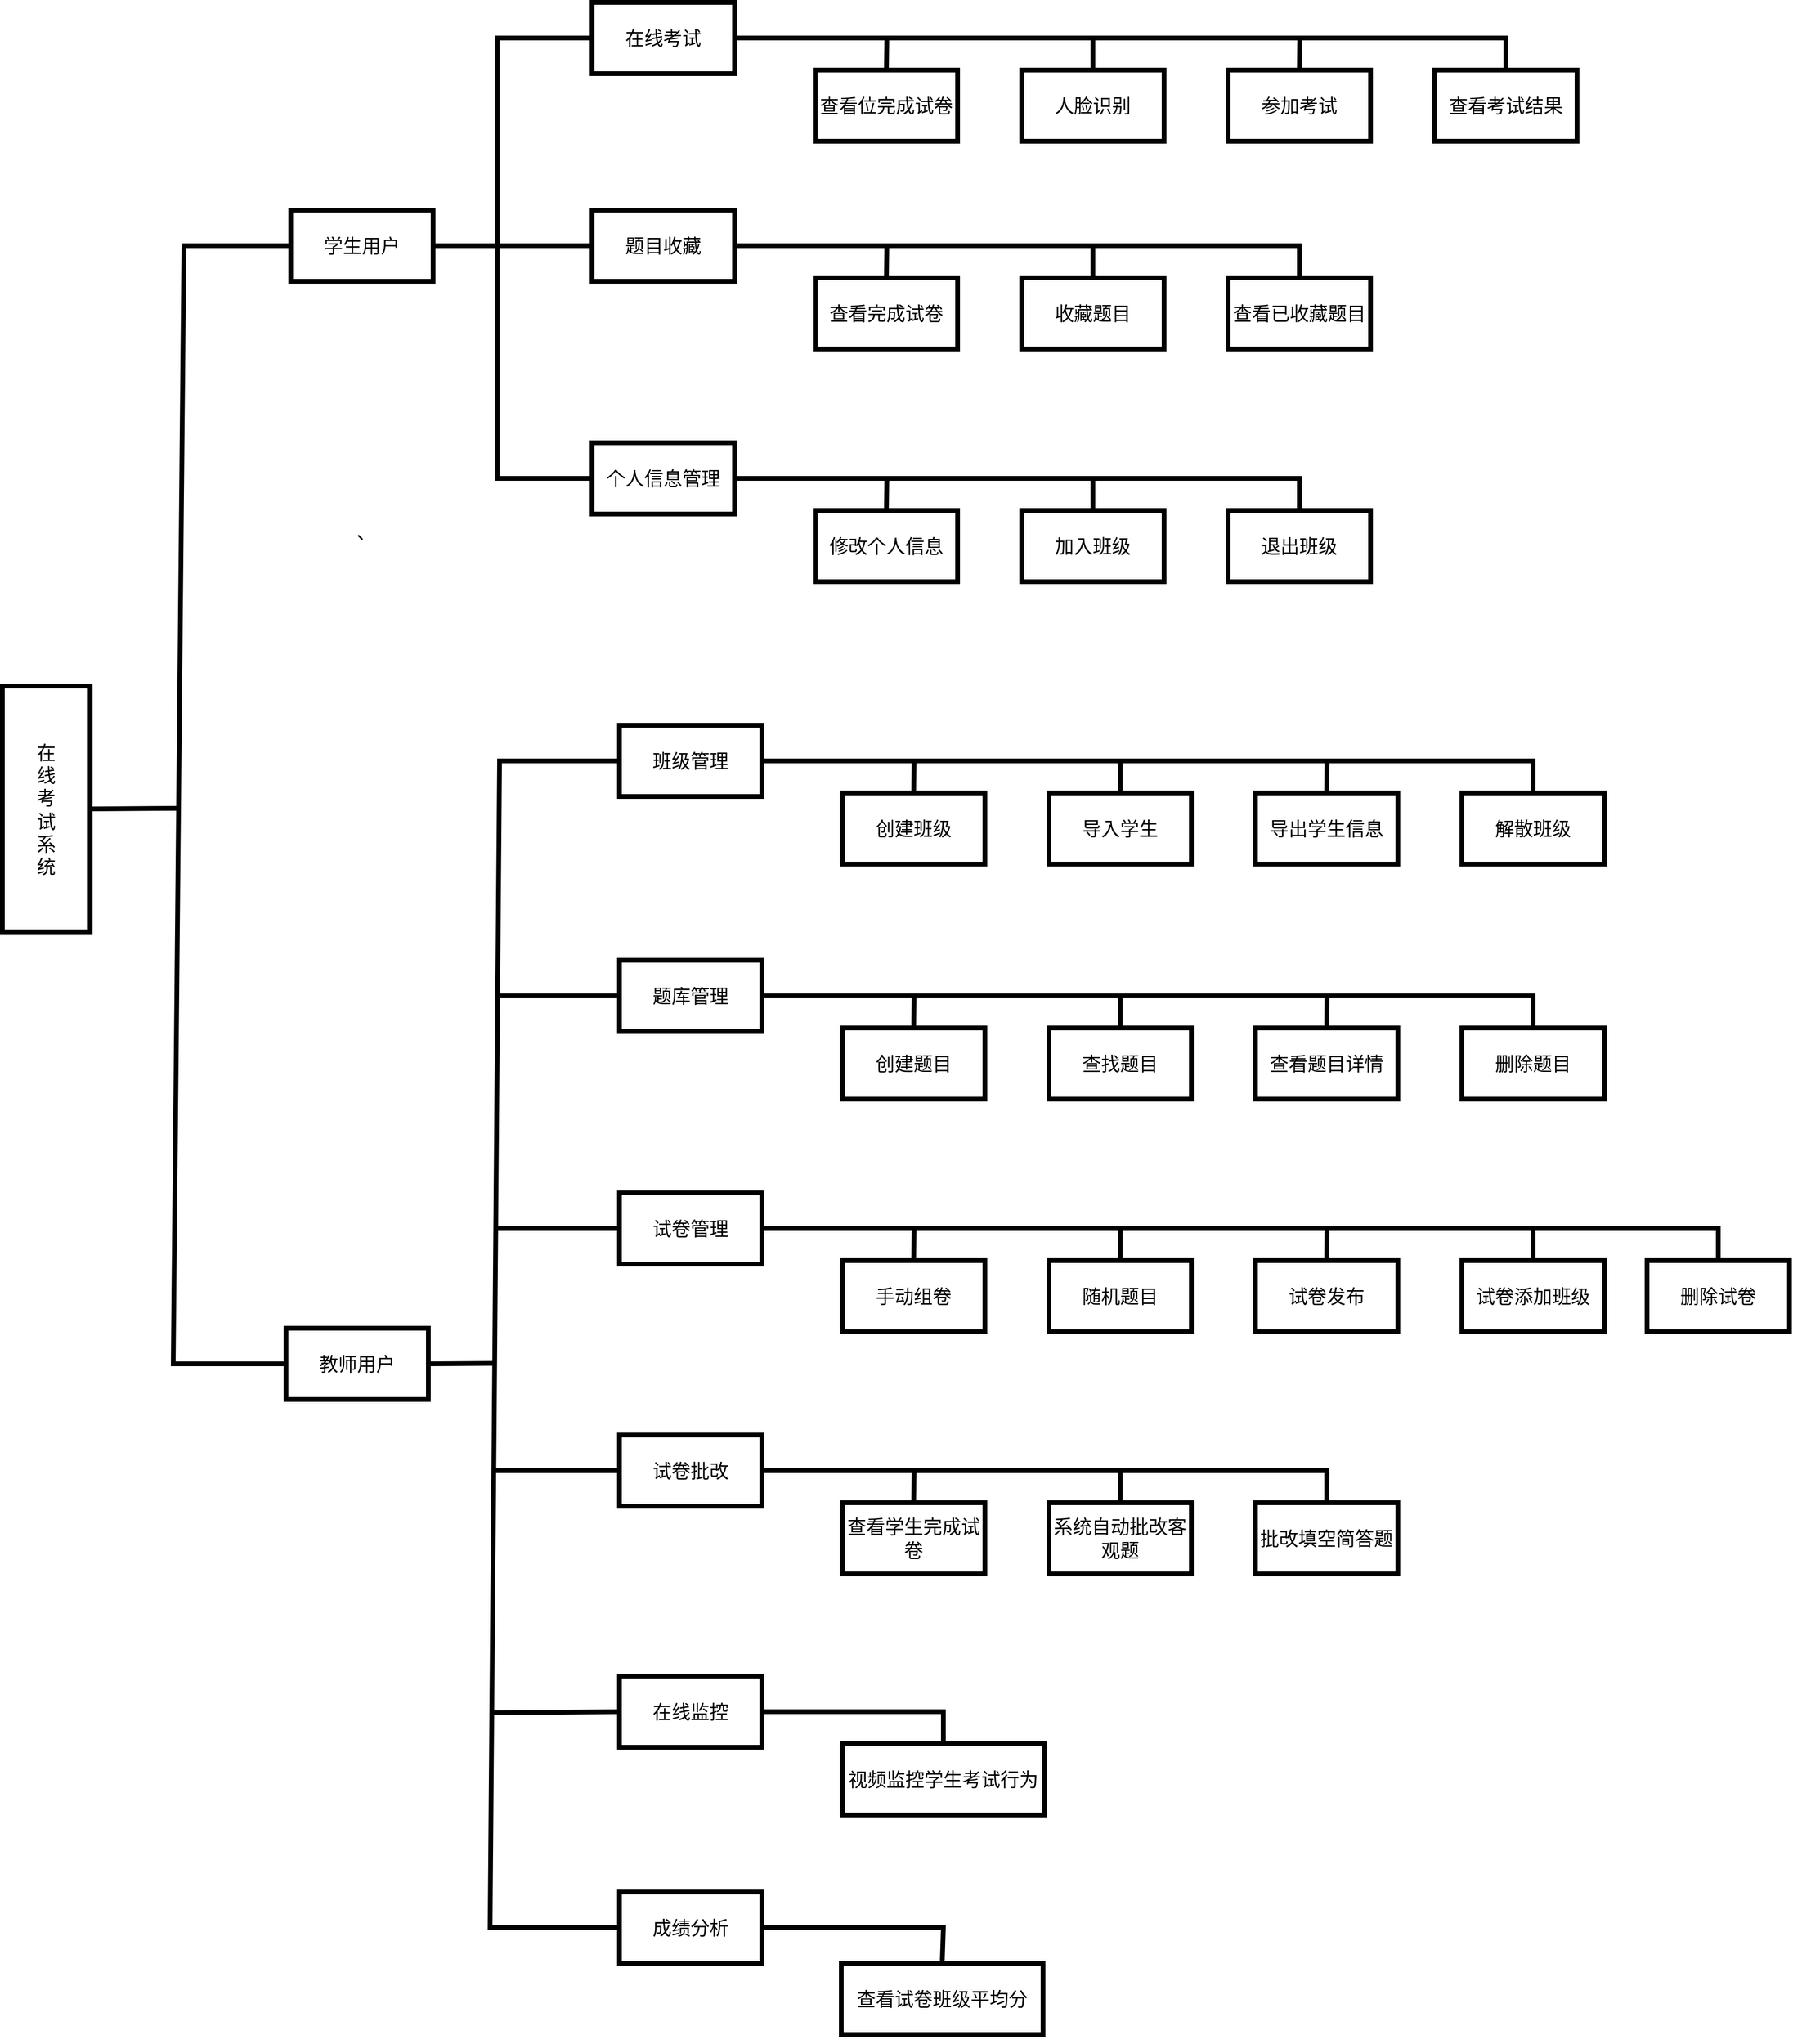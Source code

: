 <mxfile scale="3" border="20">
    <diagram id="CX3G9Xh7dB3GCvSDx5av" name="第 1 页">
        <mxGraphModel dx="3829" dy="2397" grid="0" gridSize="10" guides="1" tooltips="1" connect="1" arrows="1" fold="1" page="1" pageScale="1" pageWidth="1169" pageHeight="827" background="#ffffff" math="0" shadow="0">
            <root>
                <mxCell id="0"/>
                <mxCell id="1" parent="0"/>
                <mxCell id="317" style="edgeStyle=none;rounded=0;html=1;exitX=1;exitY=0.5;exitDx=0;exitDy=0;strokeColor=#000000;strokeWidth=4;fontSize=16;fontColor=#000000;startArrow=none;startFill=0;endArrow=none;endFill=0;" edge="1" parent="1" source="27">
                    <mxGeometry relative="1" as="geometry">
                        <mxPoint x="-1010.299" y="537" as="targetPoint"/>
                    </mxGeometry>
                </mxCell>
                <mxCell id="27" value="&lt;font style=&quot;font-size: 16px;&quot;&gt;在&lt;br style=&quot;font-size: 16px;&quot;&gt;线&lt;br style=&quot;font-size: 16px;&quot;&gt;考&lt;br style=&quot;font-size: 16px;&quot;&gt;试&lt;br style=&quot;font-size: 16px;&quot;&gt;系&lt;br style=&quot;font-size: 16px;&quot;&gt;统&lt;/font&gt;" style="rounded=0;whiteSpace=wrap;html=1;fontColor=#000000;strokeWidth=4;fontSize=16;" parent="1" vertex="1">
                    <mxGeometry x="-1158" y="434" width="74" height="207" as="geometry"/>
                </mxCell>
                <mxCell id="145" value="&lt;p style=&quot;font-size: 16px;&quot;&gt;&lt;font style=&quot;font-size: 16px;&quot;&gt;、&lt;/font&gt;&lt;/p&gt;" style="text;html=1;align=center;verticalAlign=middle;resizable=0;points=[];autosize=1;strokeColor=none;fillColor=none;fontColor=#000000;strokeWidth=4;fontSize=16;" vertex="1" parent="1">
                    <mxGeometry x="-869" y="272" width="34" height="63" as="geometry"/>
                </mxCell>
                <mxCell id="206" style="edgeStyle=none;rounded=0;html=1;exitX=1;exitY=0.5;exitDx=0;exitDy=0;entryX=0;entryY=0.5;entryDx=0;entryDy=0;strokeColor=#000000;fontSize=16;fontColor=#000000;startArrow=none;startFill=0;endArrow=none;endFill=0;strokeWidth=4;" edge="1" parent="1" source="147" target="171">
                    <mxGeometry relative="1" as="geometry"/>
                </mxCell>
                <mxCell id="313" style="edgeStyle=none;rounded=0;html=1;exitX=0;exitY=0.5;exitDx=0;exitDy=0;entryX=0;entryY=0.5;entryDx=0;entryDy=0;strokeColor=#000000;fontSize=16;fontColor=#000000;startArrow=none;startFill=0;endArrow=none;endFill=0;strokeWidth=4;" edge="1" parent="1" source="147" target="148">
                    <mxGeometry relative="1" as="geometry">
                        <Array as="points">
                            <mxPoint x="-1005" y="63"/>
                            <mxPoint x="-1014" y="1005"/>
                        </Array>
                    </mxGeometry>
                </mxCell>
                <mxCell id="147" value="学生用户" style="rounded=0;whiteSpace=wrap;html=1;fontColor=#000000;strokeWidth=4;fontSize=16;" vertex="1" parent="1">
                    <mxGeometry x="-915" y="33" width="120" height="60" as="geometry"/>
                </mxCell>
                <mxCell id="316" style="edgeStyle=none;rounded=0;html=1;exitX=1;exitY=0.5;exitDx=0;exitDy=0;strokeColor=#000000;strokeWidth=4;fontSize=16;fontColor=#000000;startArrow=none;startFill=0;endArrow=none;endFill=0;" edge="1" parent="1" source="148">
                    <mxGeometry relative="1" as="geometry">
                        <mxPoint x="-744.531" y="1004.571" as="targetPoint"/>
                    </mxGeometry>
                </mxCell>
                <mxCell id="148" value="教师用户" style="rounded=0;whiteSpace=wrap;html=1;fontColor=#000000;strokeWidth=4;fontSize=16;" vertex="1" parent="1">
                    <mxGeometry x="-919" y="975" width="120" height="60" as="geometry"/>
                </mxCell>
                <mxCell id="169" value="" style="group;fontColor=#000000;strokeWidth=4;fontSize=16;" vertex="1" connectable="0" parent="1">
                    <mxGeometry x="-661" y="229" width="830" height="117" as="geometry"/>
                </mxCell>
                <mxCell id="196" style="edgeStyle=none;rounded=0;html=1;exitX=1;exitY=0.5;exitDx=0;exitDy=0;entryX=0.5;entryY=0;entryDx=0;entryDy=0;strokeColor=#000000;fontSize=16;fontColor=#000000;startArrow=none;startFill=0;endArrow=none;endFill=0;strokeWidth=4;" edge="1" parent="169" source="151" target="159">
                    <mxGeometry relative="1" as="geometry">
                        <Array as="points">
                            <mxPoint x="596" y="30"/>
                        </Array>
                    </mxGeometry>
                </mxCell>
                <mxCell id="151" value="个人信息管理" style="rounded=0;whiteSpace=wrap;html=1;fontColor=#000000;strokeWidth=4;fontSize=16;" vertex="1" parent="169">
                    <mxGeometry width="120" height="60" as="geometry"/>
                </mxCell>
                <mxCell id="163" style="edgeStyle=none;rounded=0;html=1;exitX=0.5;exitY=0;exitDx=0;exitDy=0;strokeColor=#000000;fontSize=16;fontColor=#000000;startArrow=none;startFill=0;endArrow=none;endFill=0;strokeWidth=4;" edge="1" parent="169" source="157">
                    <mxGeometry relative="1" as="geometry">
                        <mxPoint x="248.353" y="30.195" as="targetPoint"/>
                    </mxGeometry>
                </mxCell>
                <mxCell id="157" value="修改个人信息" style="rounded=0;whiteSpace=wrap;html=1;fontColor=#000000;strokeWidth=4;fontSize=16;" vertex="1" parent="169">
                    <mxGeometry x="188" y="57" width="120" height="60" as="geometry"/>
                </mxCell>
                <mxCell id="166" style="edgeStyle=none;rounded=0;html=1;exitX=0.5;exitY=0;exitDx=0;exitDy=0;strokeColor=#000000;fontSize=16;fontColor=#000000;startArrow=none;startFill=0;endArrow=none;endFill=0;strokeWidth=4;" edge="1" parent="169" source="158">
                    <mxGeometry relative="1" as="geometry">
                        <mxPoint x="422" y="29.824" as="targetPoint"/>
                    </mxGeometry>
                </mxCell>
                <mxCell id="158" value="加入班级" style="rounded=0;whiteSpace=wrap;html=1;fontColor=#000000;strokeWidth=4;fontSize=16;" vertex="1" parent="169">
                    <mxGeometry x="362" y="57" width="120" height="60" as="geometry"/>
                </mxCell>
                <mxCell id="168" style="edgeStyle=none;rounded=0;html=1;exitX=0.5;exitY=0;exitDx=0;exitDy=0;strokeColor=#000000;fontSize=16;fontColor=#000000;startArrow=none;startFill=0;endArrow=none;endFill=0;strokeWidth=4;" edge="1" parent="169" source="159">
                    <mxGeometry relative="1" as="geometry">
                        <mxPoint x="596.286" y="30.618" as="targetPoint"/>
                    </mxGeometry>
                </mxCell>
                <mxCell id="159" value="退出班级" style="rounded=0;whiteSpace=wrap;html=1;fontColor=#000000;strokeWidth=4;fontSize=16;" vertex="1" parent="169">
                    <mxGeometry x="536" y="57" width="120" height="60" as="geometry"/>
                </mxCell>
                <mxCell id="170" value="" style="group;fontColor=#000000;strokeWidth=4;fontSize=16;" vertex="1" connectable="0" parent="1">
                    <mxGeometry x="-661" y="33" width="830" height="117" as="geometry"/>
                </mxCell>
                <mxCell id="171" value="题目收藏" style="rounded=0;whiteSpace=wrap;html=1;fontColor=#000000;strokeWidth=4;fontSize=16;" vertex="1" parent="170">
                    <mxGeometry width="120" height="60" as="geometry"/>
                </mxCell>
                <mxCell id="172" style="edgeStyle=none;rounded=0;html=1;exitX=0.5;exitY=0;exitDx=0;exitDy=0;strokeColor=#000000;fontSize=16;fontColor=#000000;startArrow=none;startFill=0;endArrow=none;endFill=0;strokeWidth=4;" edge="1" parent="170" source="173">
                    <mxGeometry relative="1" as="geometry">
                        <mxPoint x="248.353" y="30.195" as="targetPoint"/>
                    </mxGeometry>
                </mxCell>
                <mxCell id="173" value="查看完成试卷" style="rounded=0;whiteSpace=wrap;html=1;fontColor=#000000;strokeWidth=4;fontSize=16;" vertex="1" parent="170">
                    <mxGeometry x="188" y="57" width="120" height="60" as="geometry"/>
                </mxCell>
                <mxCell id="174" style="edgeStyle=none;rounded=0;html=1;exitX=0.5;exitY=0;exitDx=0;exitDy=0;strokeColor=#000000;fontSize=16;fontColor=#000000;startArrow=none;startFill=0;endArrow=none;endFill=0;strokeWidth=4;" edge="1" parent="170" source="175">
                    <mxGeometry relative="1" as="geometry">
                        <mxPoint x="422" y="29.824" as="targetPoint"/>
                    </mxGeometry>
                </mxCell>
                <mxCell id="175" value="收藏题目" style="rounded=0;whiteSpace=wrap;html=1;fontColor=#000000;strokeWidth=4;fontSize=16;" vertex="1" parent="170">
                    <mxGeometry x="362" y="57" width="120" height="60" as="geometry"/>
                </mxCell>
                <mxCell id="176" style="edgeStyle=none;rounded=0;html=1;exitX=0.5;exitY=0;exitDx=0;exitDy=0;strokeColor=#000000;fontSize=16;fontColor=#000000;startArrow=none;startFill=0;endArrow=none;endFill=0;strokeWidth=4;" edge="1" parent="170" source="177">
                    <mxGeometry relative="1" as="geometry">
                        <mxPoint x="596.286" y="30.618" as="targetPoint"/>
                    </mxGeometry>
                </mxCell>
                <mxCell id="177" value="查看已收藏题目" style="rounded=0;whiteSpace=wrap;html=1;fontColor=#000000;strokeWidth=4;fontSize=16;" vertex="1" parent="170">
                    <mxGeometry x="536" y="57" width="120" height="60" as="geometry"/>
                </mxCell>
                <mxCell id="181" style="edgeStyle=none;rounded=0;html=1;exitX=1;exitY=0.5;exitDx=0;exitDy=0;strokeColor=#000000;fontSize=16;fontColor=#000000;startArrow=none;startFill=0;endArrow=none;endFill=0;entryX=0.5;entryY=0;entryDx=0;entryDy=0;strokeWidth=4;" edge="1" parent="170" source="171" target="177">
                    <mxGeometry relative="1" as="geometry">
                        <mxPoint x="598.017" y="31" as="targetPoint"/>
                        <Array as="points">
                            <mxPoint x="596" y="30"/>
                        </Array>
                    </mxGeometry>
                </mxCell>
                <mxCell id="182" value="" style="group;fontColor=#000000;strokeWidth=4;fontSize=16;" vertex="1" connectable="0" parent="1">
                    <mxGeometry x="-661" y="-142" width="830" height="117" as="geometry"/>
                </mxCell>
                <mxCell id="183" value="在线考试" style="rounded=0;whiteSpace=wrap;html=1;fontColor=#000000;strokeWidth=4;fontSize=16;" vertex="1" parent="182">
                    <mxGeometry width="120" height="60" as="geometry"/>
                </mxCell>
                <mxCell id="184" style="edgeStyle=none;rounded=0;html=1;exitX=0.5;exitY=0;exitDx=0;exitDy=0;strokeColor=#000000;fontSize=16;fontColor=#000000;startArrow=none;startFill=0;endArrow=none;endFill=0;strokeWidth=4;" edge="1" parent="182" source="185">
                    <mxGeometry relative="1" as="geometry">
                        <mxPoint x="248.353" y="30.195" as="targetPoint"/>
                    </mxGeometry>
                </mxCell>
                <mxCell id="185" value="查看位完成试卷" style="rounded=0;whiteSpace=wrap;html=1;fontColor=#000000;strokeWidth=4;fontSize=16;" vertex="1" parent="182">
                    <mxGeometry x="188" y="57" width="120" height="60" as="geometry"/>
                </mxCell>
                <mxCell id="186" style="edgeStyle=none;rounded=0;html=1;exitX=0.5;exitY=0;exitDx=0;exitDy=0;strokeColor=#000000;fontSize=16;fontColor=#000000;startArrow=none;startFill=0;endArrow=none;endFill=0;strokeWidth=4;" edge="1" parent="182" source="187">
                    <mxGeometry relative="1" as="geometry">
                        <mxPoint x="422" y="29.824" as="targetPoint"/>
                    </mxGeometry>
                </mxCell>
                <mxCell id="187" value="人脸识别" style="rounded=0;whiteSpace=wrap;html=1;fontColor=#000000;strokeWidth=4;fontSize=16;" vertex="1" parent="182">
                    <mxGeometry x="362" y="57" width="120" height="60" as="geometry"/>
                </mxCell>
                <mxCell id="188" style="edgeStyle=none;rounded=0;html=1;exitX=0.5;exitY=0;exitDx=0;exitDy=0;strokeColor=#000000;fontSize=16;fontColor=#000000;startArrow=none;startFill=0;endArrow=none;endFill=0;strokeWidth=4;" edge="1" parent="182" source="189">
                    <mxGeometry relative="1" as="geometry">
                        <mxPoint x="596.286" y="30.618" as="targetPoint"/>
                    </mxGeometry>
                </mxCell>
                <mxCell id="189" value="参加考试" style="rounded=0;whiteSpace=wrap;html=1;fontColor=#000000;strokeWidth=4;fontSize=16;" vertex="1" parent="182">
                    <mxGeometry x="536" y="57" width="120" height="60" as="geometry"/>
                </mxCell>
                <mxCell id="190" value="查看考试结果" style="rounded=0;whiteSpace=wrap;html=1;fontColor=#000000;strokeWidth=4;fontSize=16;" vertex="1" parent="182">
                    <mxGeometry x="710" y="57" width="120" height="60" as="geometry"/>
                </mxCell>
                <mxCell id="191" style="edgeStyle=none;html=1;exitX=1;exitY=0.5;exitDx=0;exitDy=0;entryX=0.5;entryY=0;entryDx=0;entryDy=0;fontSize=16;fontColor=#000000;rounded=0;strokeColor=#000000;startArrow=none;startFill=0;endArrow=none;endFill=0;strokeWidth=4;" edge="1" parent="182" source="183" target="190">
                    <mxGeometry relative="1" as="geometry">
                        <Array as="points">
                            <mxPoint x="770" y="30"/>
                        </Array>
                    </mxGeometry>
                </mxCell>
                <mxCell id="207" style="edgeStyle=none;rounded=0;html=1;exitX=0;exitY=0.5;exitDx=0;exitDy=0;entryX=0;entryY=0.5;entryDx=0;entryDy=0;strokeColor=#000000;fontSize=16;fontColor=#000000;startArrow=none;startFill=0;endArrow=none;endFill=0;strokeWidth=4;" edge="1" parent="1" source="183" target="151">
                    <mxGeometry relative="1" as="geometry">
                        <Array as="points">
                            <mxPoint x="-741" y="-112"/>
                            <mxPoint x="-741" y="62"/>
                            <mxPoint x="-741" y="259"/>
                        </Array>
                    </mxGeometry>
                </mxCell>
                <mxCell id="212" value="" style="group;fontColor=#000000;strokeWidth=4;fontSize=16;" vertex="1" connectable="0" parent="1">
                    <mxGeometry x="-638" y="467" width="830" height="117" as="geometry"/>
                </mxCell>
                <mxCell id="213" value="班级管理" style="rounded=0;whiteSpace=wrap;html=1;fontColor=#000000;strokeWidth=4;fontSize=16;" vertex="1" parent="212">
                    <mxGeometry width="120" height="60" as="geometry"/>
                </mxCell>
                <mxCell id="214" style="edgeStyle=none;rounded=0;html=1;exitX=0.5;exitY=0;exitDx=0;exitDy=0;strokeColor=#000000;fontSize=16;fontColor=#000000;startArrow=none;startFill=0;endArrow=none;endFill=0;strokeWidth=4;" edge="1" parent="212" source="215">
                    <mxGeometry relative="1" as="geometry">
                        <mxPoint x="248.353" y="30.195" as="targetPoint"/>
                    </mxGeometry>
                </mxCell>
                <mxCell id="215" value="创建班级" style="rounded=0;whiteSpace=wrap;html=1;fontColor=#000000;strokeWidth=4;fontSize=16;" vertex="1" parent="212">
                    <mxGeometry x="188" y="57" width="120" height="60" as="geometry"/>
                </mxCell>
                <mxCell id="216" style="edgeStyle=none;rounded=0;html=1;exitX=0.5;exitY=0;exitDx=0;exitDy=0;strokeColor=#000000;fontSize=16;fontColor=#000000;startArrow=none;startFill=0;endArrow=none;endFill=0;strokeWidth=4;" edge="1" parent="212" source="217">
                    <mxGeometry relative="1" as="geometry">
                        <mxPoint x="422" y="29.824" as="targetPoint"/>
                    </mxGeometry>
                </mxCell>
                <mxCell id="217" value="导入学生" style="rounded=0;whiteSpace=wrap;html=1;fontColor=#000000;strokeWidth=4;fontSize=16;" vertex="1" parent="212">
                    <mxGeometry x="362" y="57" width="120" height="60" as="geometry"/>
                </mxCell>
                <mxCell id="218" style="edgeStyle=none;rounded=0;html=1;exitX=0.5;exitY=0;exitDx=0;exitDy=0;strokeColor=#000000;fontSize=16;fontColor=#000000;startArrow=none;startFill=0;endArrow=none;endFill=0;strokeWidth=4;" edge="1" parent="212" source="219">
                    <mxGeometry relative="1" as="geometry">
                        <mxPoint x="596.286" y="30.618" as="targetPoint"/>
                    </mxGeometry>
                </mxCell>
                <mxCell id="219" value="导出学生信息" style="rounded=0;whiteSpace=wrap;html=1;fontColor=#000000;strokeWidth=4;fontSize=16;" vertex="1" parent="212">
                    <mxGeometry x="536" y="57" width="120" height="60" as="geometry"/>
                </mxCell>
                <mxCell id="220" value="解散班级" style="rounded=0;whiteSpace=wrap;html=1;fontColor=#000000;strokeWidth=4;fontSize=16;" vertex="1" parent="212">
                    <mxGeometry x="710" y="57" width="120" height="60" as="geometry"/>
                </mxCell>
                <mxCell id="221" style="edgeStyle=none;html=1;exitX=1;exitY=0.5;exitDx=0;exitDy=0;entryX=0.5;entryY=0;entryDx=0;entryDy=0;fontSize=16;fontColor=#000000;rounded=0;strokeColor=#000000;startArrow=none;startFill=0;endArrow=none;endFill=0;strokeWidth=4;" edge="1" parent="212" source="213" target="220">
                    <mxGeometry relative="1" as="geometry">
                        <Array as="points">
                            <mxPoint x="770" y="30"/>
                        </Array>
                    </mxGeometry>
                </mxCell>
                <mxCell id="222" value="" style="group;fontColor=#000000;strokeWidth=4;fontSize=16;" vertex="1" connectable="0" parent="1">
                    <mxGeometry x="-638" y="665" width="830" height="117" as="geometry"/>
                </mxCell>
                <mxCell id="223" value="题库管理" style="rounded=0;whiteSpace=wrap;html=1;fontColor=#000000;strokeWidth=4;fontSize=16;" vertex="1" parent="222">
                    <mxGeometry width="120" height="60" as="geometry"/>
                </mxCell>
                <mxCell id="224" style="edgeStyle=none;rounded=0;html=1;exitX=0.5;exitY=0;exitDx=0;exitDy=0;strokeColor=#000000;fontSize=16;fontColor=#000000;startArrow=none;startFill=0;endArrow=none;endFill=0;strokeWidth=4;" edge="1" parent="222" source="225">
                    <mxGeometry relative="1" as="geometry">
                        <mxPoint x="248.353" y="30.195" as="targetPoint"/>
                    </mxGeometry>
                </mxCell>
                <mxCell id="225" value="创建题目" style="rounded=0;whiteSpace=wrap;html=1;fontColor=#000000;strokeWidth=4;fontSize=16;" vertex="1" parent="222">
                    <mxGeometry x="188" y="57" width="120" height="60" as="geometry"/>
                </mxCell>
                <mxCell id="226" style="edgeStyle=none;rounded=0;html=1;exitX=0.5;exitY=0;exitDx=0;exitDy=0;strokeColor=#000000;fontSize=16;fontColor=#000000;startArrow=none;startFill=0;endArrow=none;endFill=0;strokeWidth=4;" edge="1" parent="222" source="227">
                    <mxGeometry relative="1" as="geometry">
                        <mxPoint x="422" y="29.824" as="targetPoint"/>
                    </mxGeometry>
                </mxCell>
                <mxCell id="227" value="查找题目" style="rounded=0;whiteSpace=wrap;html=1;fontColor=#000000;strokeWidth=4;fontSize=16;" vertex="1" parent="222">
                    <mxGeometry x="362" y="57" width="120" height="60" as="geometry"/>
                </mxCell>
                <mxCell id="228" style="edgeStyle=none;rounded=0;html=1;exitX=0.5;exitY=0;exitDx=0;exitDy=0;strokeColor=#000000;fontSize=16;fontColor=#000000;startArrow=none;startFill=0;endArrow=none;endFill=0;strokeWidth=4;" edge="1" parent="222" source="229">
                    <mxGeometry relative="1" as="geometry">
                        <mxPoint x="596.286" y="30.618" as="targetPoint"/>
                    </mxGeometry>
                </mxCell>
                <mxCell id="229" value="查看题目详情" style="rounded=0;whiteSpace=wrap;html=1;fontColor=#000000;strokeWidth=4;fontSize=16;" vertex="1" parent="222">
                    <mxGeometry x="536" y="57" width="120" height="60" as="geometry"/>
                </mxCell>
                <mxCell id="230" value="删除题目" style="rounded=0;whiteSpace=wrap;html=1;fontColor=#000000;strokeWidth=4;fontSize=16;" vertex="1" parent="222">
                    <mxGeometry x="710" y="57" width="120" height="60" as="geometry"/>
                </mxCell>
                <mxCell id="231" style="edgeStyle=none;html=1;exitX=1;exitY=0.5;exitDx=0;exitDy=0;entryX=0.5;entryY=0;entryDx=0;entryDy=0;fontSize=16;fontColor=#000000;rounded=0;strokeColor=#000000;startArrow=none;startFill=0;endArrow=none;endFill=0;strokeWidth=4;" edge="1" parent="222" source="223" target="230">
                    <mxGeometry relative="1" as="geometry">
                        <Array as="points">
                            <mxPoint x="770" y="30"/>
                        </Array>
                    </mxGeometry>
                </mxCell>
                <mxCell id="232" value="" style="group;fontColor=#000000;strokeWidth=4;fontSize=16;" vertex="1" connectable="0" parent="1">
                    <mxGeometry x="-638" y="861" width="830" height="117" as="geometry"/>
                </mxCell>
                <mxCell id="233" value="试卷管理" style="rounded=0;whiteSpace=wrap;html=1;fontColor=#000000;strokeWidth=4;fontSize=16;" vertex="1" parent="232">
                    <mxGeometry width="120" height="60" as="geometry"/>
                </mxCell>
                <mxCell id="234" style="edgeStyle=none;rounded=0;html=1;exitX=0.5;exitY=0;exitDx=0;exitDy=0;strokeColor=#000000;fontSize=16;fontColor=#000000;startArrow=none;startFill=0;endArrow=none;endFill=0;strokeWidth=4;" edge="1" parent="232" source="235">
                    <mxGeometry relative="1" as="geometry">
                        <mxPoint x="248.353" y="30.195" as="targetPoint"/>
                    </mxGeometry>
                </mxCell>
                <mxCell id="235" value="手动组卷" style="rounded=0;whiteSpace=wrap;html=1;fontColor=#000000;strokeWidth=4;fontSize=16;" vertex="1" parent="232">
                    <mxGeometry x="188" y="57" width="120" height="60" as="geometry"/>
                </mxCell>
                <mxCell id="236" style="edgeStyle=none;rounded=0;html=1;exitX=0.5;exitY=0;exitDx=0;exitDy=0;strokeColor=#000000;fontSize=16;fontColor=#000000;startArrow=none;startFill=0;endArrow=none;endFill=0;strokeWidth=4;" edge="1" parent="232" source="237">
                    <mxGeometry relative="1" as="geometry">
                        <mxPoint x="422" y="29.824" as="targetPoint"/>
                    </mxGeometry>
                </mxCell>
                <mxCell id="237" value="随机题目" style="rounded=0;whiteSpace=wrap;html=1;fontColor=#000000;strokeWidth=4;fontSize=16;" vertex="1" parent="232">
                    <mxGeometry x="362" y="57" width="120" height="60" as="geometry"/>
                </mxCell>
                <mxCell id="238" style="edgeStyle=none;rounded=0;html=1;exitX=0.5;exitY=0;exitDx=0;exitDy=0;strokeColor=#000000;fontSize=16;fontColor=#000000;startArrow=none;startFill=0;endArrow=none;endFill=0;strokeWidth=4;" edge="1" parent="232" source="239">
                    <mxGeometry relative="1" as="geometry">
                        <mxPoint x="596.286" y="30.618" as="targetPoint"/>
                    </mxGeometry>
                </mxCell>
                <mxCell id="239" value="试卷发布" style="rounded=0;whiteSpace=wrap;html=1;fontColor=#000000;strokeWidth=4;fontSize=16;" vertex="1" parent="232">
                    <mxGeometry x="536" y="57" width="120" height="60" as="geometry"/>
                </mxCell>
                <mxCell id="240" value="试卷添加班级" style="rounded=0;whiteSpace=wrap;html=1;fontColor=#000000;strokeWidth=4;fontSize=16;" vertex="1" parent="232">
                    <mxGeometry x="710" y="57" width="120" height="60" as="geometry"/>
                </mxCell>
                <mxCell id="241" style="edgeStyle=none;html=1;exitX=1;exitY=0.5;exitDx=0;exitDy=0;entryX=0.5;entryY=0;entryDx=0;entryDy=0;fontSize=16;fontColor=#000000;rounded=0;strokeColor=#000000;startArrow=none;startFill=0;endArrow=none;endFill=0;strokeWidth=4;" edge="1" parent="232" source="233" target="240">
                    <mxGeometry relative="1" as="geometry">
                        <Array as="points">
                            <mxPoint x="770" y="30"/>
                        </Array>
                    </mxGeometry>
                </mxCell>
                <mxCell id="264" value="删除试卷" style="whiteSpace=wrap;html=1;fontSize=16;fontColor=#000000;strokeWidth=4;" vertex="1" parent="1">
                    <mxGeometry x="228" y="918" width="120" height="60" as="geometry"/>
                </mxCell>
                <mxCell id="265" style="edgeStyle=none;rounded=0;html=1;exitX=1;exitY=0.5;exitDx=0;exitDy=0;entryX=0.5;entryY=0;entryDx=0;entryDy=0;strokeColor=#000000;fontSize=16;fontColor=#000000;startArrow=none;startFill=0;endArrow=none;endFill=0;strokeWidth=4;" edge="1" parent="1" source="233" target="264">
                    <mxGeometry relative="1" as="geometry">
                        <Array as="points">
                            <mxPoint x="288" y="891"/>
                        </Array>
                    </mxGeometry>
                </mxCell>
                <mxCell id="284" style="edgeStyle=none;rounded=0;html=1;exitX=1;exitY=0.5;exitDx=0;exitDy=0;entryX=0.5;entryY=0;entryDx=0;entryDy=0;strokeColor=#000000;fontSize=16;fontColor=#000000;startArrow=none;startFill=0;endArrow=none;endFill=0;strokeWidth=4;" edge="1" parent="1" source="285" target="291">
                    <mxGeometry relative="1" as="geometry">
                        <Array as="points">
                            <mxPoint x="-42" y="1095"/>
                        </Array>
                    </mxGeometry>
                </mxCell>
                <mxCell id="310" style="edgeStyle=none;rounded=0;html=1;exitX=0;exitY=0.5;exitDx=0;exitDy=0;strokeColor=#000000;fontSize=16;fontColor=#000000;startArrow=none;startFill=0;endArrow=none;endFill=0;strokeWidth=4;" edge="1" parent="1" source="285">
                    <mxGeometry relative="1" as="geometry">
                        <mxPoint x="-743.316" y="1095" as="targetPoint"/>
                    </mxGeometry>
                </mxCell>
                <mxCell id="285" value="试卷批改" style="rounded=0;whiteSpace=wrap;html=1;fontColor=#000000;strokeWidth=4;fontSize=16;" vertex="1" parent="1">
                    <mxGeometry x="-638" y="1065" width="120" height="60" as="geometry"/>
                </mxCell>
                <mxCell id="286" style="edgeStyle=none;rounded=0;html=1;exitX=0.5;exitY=0;exitDx=0;exitDy=0;strokeColor=#000000;fontSize=16;fontColor=#000000;startArrow=none;startFill=0;endArrow=none;endFill=0;strokeWidth=4;" edge="1" parent="1" source="287">
                    <mxGeometry relative="1" as="geometry">
                        <mxPoint x="-389.647" y="1095.195" as="targetPoint"/>
                    </mxGeometry>
                </mxCell>
                <mxCell id="287" value="查看学生完成试卷" style="rounded=0;whiteSpace=wrap;html=1;fontColor=#000000;strokeWidth=4;fontSize=16;" vertex="1" parent="1">
                    <mxGeometry x="-450" y="1122" width="120" height="60" as="geometry"/>
                </mxCell>
                <mxCell id="288" style="edgeStyle=none;rounded=0;html=1;exitX=0.5;exitY=0;exitDx=0;exitDy=0;strokeColor=#000000;fontSize=16;fontColor=#000000;startArrow=none;startFill=0;endArrow=none;endFill=0;strokeWidth=4;" edge="1" parent="1" source="289">
                    <mxGeometry relative="1" as="geometry">
                        <mxPoint x="-216" y="1094.824" as="targetPoint"/>
                    </mxGeometry>
                </mxCell>
                <mxCell id="289" value="系统自动批改客观题" style="rounded=0;whiteSpace=wrap;html=1;fontColor=#000000;strokeWidth=4;fontSize=16;" vertex="1" parent="1">
                    <mxGeometry x="-276" y="1122" width="120" height="60" as="geometry"/>
                </mxCell>
                <mxCell id="290" style="edgeStyle=none;rounded=0;html=1;exitX=0.5;exitY=0;exitDx=0;exitDy=0;strokeColor=#000000;fontSize=16;fontColor=#000000;startArrow=none;startFill=0;endArrow=none;endFill=0;strokeWidth=4;" edge="1" parent="1" source="291">
                    <mxGeometry relative="1" as="geometry">
                        <mxPoint x="-41.714" y="1095.618" as="targetPoint"/>
                    </mxGeometry>
                </mxCell>
                <mxCell id="291" value="批改填空简答题" style="rounded=0;whiteSpace=wrap;html=1;fontColor=#000000;strokeWidth=4;fontSize=16;" vertex="1" parent="1">
                    <mxGeometry x="-102" y="1122" width="120" height="60" as="geometry"/>
                </mxCell>
                <mxCell id="302" value="" style="group;fontColor=#000000;strokeWidth=4;fontSize=16;" vertex="1" connectable="0" parent="1">
                    <mxGeometry x="-638" y="1268" width="358" height="117" as="geometry"/>
                </mxCell>
                <mxCell id="267" value="在线监控" style="rounded=0;whiteSpace=wrap;html=1;fontColor=#000000;strokeWidth=4;fontSize=16;" vertex="1" parent="302">
                    <mxGeometry width="120" height="60" as="geometry"/>
                </mxCell>
                <mxCell id="269" value="视频监控学生考试行为" style="rounded=0;whiteSpace=wrap;html=1;fontColor=#000000;strokeWidth=4;fontSize=16;" vertex="1" parent="302">
                    <mxGeometry x="188" y="57" width="170" height="60" as="geometry"/>
                </mxCell>
                <mxCell id="279" style="edgeStyle=none;rounded=0;html=1;exitX=1;exitY=0.5;exitDx=0;exitDy=0;entryX=0.5;entryY=0;entryDx=0;entryDy=0;strokeColor=#000000;fontSize=16;fontColor=#000000;startArrow=none;startFill=0;endArrow=none;endFill=0;strokeWidth=4;" edge="1" parent="302" source="267" target="269">
                    <mxGeometry relative="1" as="geometry">
                        <Array as="points">
                            <mxPoint x="273" y="30"/>
                        </Array>
                    </mxGeometry>
                </mxCell>
                <mxCell id="303" value="" style="group;fontColor=#000000;strokeWidth=4;fontSize=16;" vertex="1" connectable="0" parent="1">
                    <mxGeometry x="-661" y="1460" width="358" height="117" as="geometry"/>
                </mxCell>
                <mxCell id="304" value="成绩分析" style="rounded=0;whiteSpace=wrap;html=1;fontColor=#000000;strokeWidth=4;fontSize=16;" vertex="1" parent="303">
                    <mxGeometry x="23" y="-10" width="120" height="60" as="geometry"/>
                </mxCell>
                <mxCell id="305" value="查看试卷班级平均分" style="rounded=0;whiteSpace=wrap;html=1;fontColor=#000000;strokeWidth=4;fontSize=16;" vertex="1" parent="303">
                    <mxGeometry x="210" y="50" width="170" height="60" as="geometry"/>
                </mxCell>
                <mxCell id="306" style="edgeStyle=none;rounded=0;html=1;exitX=1;exitY=0.5;exitDx=0;exitDy=0;entryX=0.5;entryY=0;entryDx=0;entryDy=0;strokeColor=#000000;fontSize=16;fontColor=#000000;startArrow=none;startFill=0;endArrow=none;endFill=0;strokeWidth=4;" edge="1" parent="303" source="304" target="305">
                    <mxGeometry relative="1" as="geometry">
                        <Array as="points">
                            <mxPoint x="296" y="20"/>
                        </Array>
                        <mxPoint x="296" y="47" as="targetPoint"/>
                    </mxGeometry>
                </mxCell>
                <mxCell id="307" style="edgeStyle=none;rounded=0;html=1;exitX=0;exitY=0.5;exitDx=0;exitDy=0;entryX=0;entryY=0.5;entryDx=0;entryDy=0;strokeColor=#000000;fontSize=16;fontColor=#000000;startArrow=none;startFill=0;endArrow=none;endFill=0;strokeWidth=4;" edge="1" parent="1" source="213" target="304">
                    <mxGeometry relative="1" as="geometry">
                        <Array as="points">
                            <mxPoint x="-739" y="497"/>
                            <mxPoint x="-747" y="1480"/>
                        </Array>
                    </mxGeometry>
                </mxCell>
                <mxCell id="308" style="edgeStyle=none;rounded=0;html=1;exitX=0;exitY=0.5;exitDx=0;exitDy=0;strokeColor=#000000;fontSize=16;fontColor=#000000;startArrow=none;startFill=0;endArrow=none;endFill=0;strokeWidth=4;" edge="1" parent="1" source="223">
                    <mxGeometry relative="1" as="geometry">
                        <mxPoint x="-739.983" y="695" as="targetPoint"/>
                    </mxGeometry>
                </mxCell>
                <mxCell id="309" style="edgeStyle=none;rounded=0;html=1;exitX=0;exitY=0.5;exitDx=0;exitDy=0;strokeColor=#000000;fontSize=16;fontColor=#000000;startArrow=none;startFill=0;endArrow=none;endFill=0;strokeWidth=4;" edge="1" parent="1" source="233">
                    <mxGeometry relative="1" as="geometry">
                        <mxPoint x="-741.094" y="891" as="targetPoint"/>
                    </mxGeometry>
                </mxCell>
                <mxCell id="311" style="edgeStyle=none;rounded=0;html=1;exitX=0;exitY=0.5;exitDx=0;exitDy=0;strokeColor=#000000;fontSize=16;fontColor=#000000;startArrow=none;startFill=0;endArrow=none;endFill=0;strokeWidth=4;" edge="1" parent="1" source="267">
                    <mxGeometry relative="1" as="geometry">
                        <mxPoint x="-744.427" y="1299" as="targetPoint"/>
                    </mxGeometry>
                </mxCell>
            </root>
        </mxGraphModel>
    </diagram>
</mxfile>